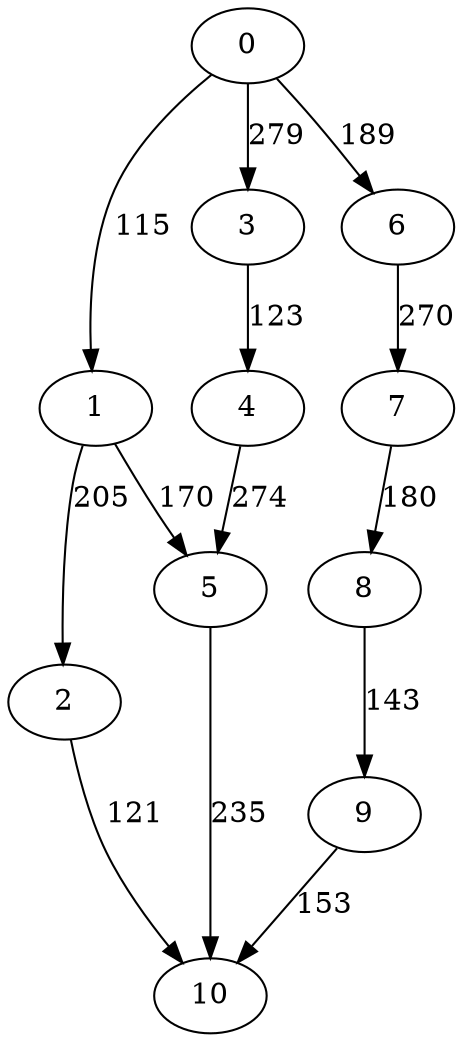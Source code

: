 digraph t10p4r7_15 {
0 -> 1 [ label = 115 ];
0 -> 3 [ label = 279 ];
0 -> 6 [ label = 189 ];
1 -> 2 [ label = 205 ];
1 -> 5 [ label = 170 ];
2 -> 10 [ label = 121 ];
3 -> 4 [ label = 123 ];
4 -> 5 [ label = 274 ];
5 -> 10 [ label = 235 ];
6 -> 7 [ label = 270 ];
7 -> 8 [ label = 180 ];
8 -> 9 [ label = 143 ];
9 -> 10 [ label = 153 ];
 }

